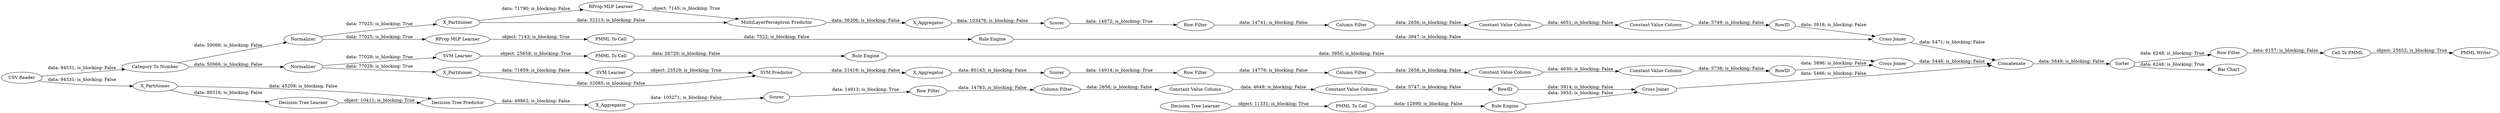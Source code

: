 digraph {
	"-5482183143091462500_39" [label=Normalizer]
	"-3719782667224562028_34" [label="Rule Engine"]
	"-8749453023819393757_35" [label="Rule Engine"]
	"-5482183143091462500_38" [label="Cross Joiner"]
	"4499070043691713951_290" [label="Constant Value Column"]
	"4730126517176296576_7" [label=X_Aggregator]
	"4730126517176296576_39" [label="Cross Joiner"]
	"262706978714398109_292" [label="Constant Value Column"]
	"-5747782331821144055_61" [label="PMML Writer"]
	"-3718778680256177544_38" [label="Cross Joiner"]
	"-5482183143091462500_40" [label=Scorer]
	"-5747782331821144055_62" [label="CSV Reader"]
	"-8749453023819393757_33" [label="SVM Learner"]
	"4499070043691713951_294" [label="Column Filter"]
	"-5747782331821144055_54" [label="Cell To PMML"]
	"-5482183143091462500_31" [label="RProp MLP Learner"]
	"-5747782331821144055_58" [label="Category To Number"]
	"4490752966576473647_293" [label=RowID]
	"4499070043691713951_292" [label="Constant Value Column"]
	"4730126517176296576_2" [label=X_Partitioner]
	"4490752966576473647_294" [label="Column Filter"]
	"-6727076240782884961_33" [label="Decision Tree Learner"]
	"262706978714398109_9" [label="Row Filter"]
	"4730126517176296576_40" [label=Normalizer]
	"4490752966576473647_290" [label="Constant Value Column"]
	"-3718778680256177544_39" [label=Scorer]
	"-5482183143091462500_2" [label=X_Partitioner]
	"4730126517176296576_31" [label="SVM Learner"]
	"4490752966576473647_292" [label="Constant Value Column"]
	"-3719782667224562028_35" [label="RProp MLP Learner"]
	"-5747782331821144055_52" [label=Sorter]
	"-3718778680256177544_32" [label="Decision Tree Predictor"]
	"4490752966576473647_9" [label="Row Filter"]
	"-8749453023819393757_34" [label="PMML To Cell"]
	"-5747782331821144055_53" [label="Row Filter"]
	"4499070043691713951_9" [label="Row Filter"]
	"-6727076240782884961_34" [label="Rule Engine"]
	"262706978714398109_290" [label="Constant Value Column"]
	"-5482183143091462500_7" [label=X_Aggregator]
	"-5482183143091462500_32" [label="MultiLayerPerceptron Predictor"]
	"262706978714398109_293" [label=RowID]
	"4499070043691713951_293" [label=RowID]
	"-3718778680256177544_7" [label=X_Aggregator]
	"-3719782667224562028_22" [label="PMML To Cell"]
	"-5747782331821144055_60" [label=Concatenate]
	"4730126517176296576_32" [label="SVM Predictor"]
	"-5747782331821144055_59" [label="Bar Chart"]
	"-3718778680256177544_31" [label="Decision Tree Learner"]
	"4730126517176296576_41" [label=Scorer]
	"-3718778680256177544_2" [label=X_Partitioner]
	"262706978714398109_294" [label="Column Filter"]
	"-6727076240782884961_28" [label="PMML To Cell"]
	"-3718778680256177544_39" -> "4490752966576473647_9" [label="data: 14913; is_blocking: True"]
	"-5747782331821144055_58" -> "4730126517176296576_40" [label="data: 50066; is_blocking: False"]
	"4490752966576473647_293" -> "-3718778680256177544_38" [label="data: 3914; is_blocking: False"]
	"-3718778680256177544_31" -> "-3718778680256177544_32" [label="object: 10411; is_blocking: True"]
	"-6727076240782884961_34" -> "-3718778680256177544_38" [label="data: 3953; is_blocking: False"]
	"-5482183143091462500_38" -> "-5747782331821144055_60" [label="data: 5471; is_blocking: False"]
	"262706978714398109_294" -> "262706978714398109_290" [label="data: 2656; is_blocking: False"]
	"4490752966576473647_9" -> "4490752966576473647_294" [label="data: 14783; is_blocking: False"]
	"-5747782331821144055_52" -> "-5747782331821144055_59" [label="data: 6248; is_blocking: True"]
	"-3718778680256177544_2" -> "-3718778680256177544_31" [label="data: 89316; is_blocking: False"]
	"-5482183143091462500_2" -> "-5482183143091462500_32" [label="data: 32213; is_blocking: False"]
	"-5482183143091462500_39" -> "-5482183143091462500_2" [label="data: 77025; is_blocking: True"]
	"262706978714398109_9" -> "262706978714398109_294" [label="data: 14741; is_blocking: False"]
	"4730126517176296576_41" -> "4499070043691713951_9" [label="data: 14914; is_blocking: True"]
	"-8749453023819393757_33" -> "-8749453023819393757_34" [label="object: 25658; is_blocking: True"]
	"4730126517176296576_2" -> "4730126517176296576_32" [label="data: 32085; is_blocking: False"]
	"262706978714398109_292" -> "262706978714398109_293" [label="data: 5749; is_blocking: False"]
	"-5482183143091462500_39" -> "-3719782667224562028_35" [label="data: 77025; is_blocking: True"]
	"-6727076240782884961_33" -> "-6727076240782884961_28" [label="object: 11331; is_blocking: True"]
	"-8749453023819393757_35" -> "4730126517176296576_39" [label="data: 3950; is_blocking: False"]
	"-5747782331821144055_54" -> "-5747782331821144055_61" [label="object: 25652; is_blocking: True"]
	"4490752966576473647_290" -> "4490752966576473647_292" [label="data: 4649; is_blocking: False"]
	"-5482183143091462500_7" -> "-5482183143091462500_40" [label="data: 103476; is_blocking: False"]
	"-5747782331821144055_52" -> "-5747782331821144055_53" [label="data: 6248; is_blocking: True"]
	"-8749453023819393757_34" -> "-8749453023819393757_35" [label="data: 26729; is_blocking: False"]
	"4730126517176296576_2" -> "4730126517176296576_31" [label="data: 71859; is_blocking: False"]
	"4499070043691713951_9" -> "4499070043691713951_294" [label="data: 14779; is_blocking: False"]
	"-5482183143091462500_2" -> "-5482183143091462500_31" [label="data: 71790; is_blocking: False"]
	"-3718778680256177544_7" -> "-3718778680256177544_39" [label="data: 105271; is_blocking: False"]
	"4499070043691713951_292" -> "4499070043691713951_293" [label="data: 5738; is_blocking: False"]
	"4730126517176296576_31" -> "4730126517176296576_32" [label="object: 23529; is_blocking: True"]
	"262706978714398109_293" -> "-5482183143091462500_38" [label="data: 3918; is_blocking: False"]
	"-5482183143091462500_31" -> "-5482183143091462500_32" [label="object: 7145; is_blocking: True"]
	"4730126517176296576_40" -> "4730126517176296576_2" [label="data: 77029; is_blocking: True"]
	"-5747782331821144055_53" -> "-5747782331821144055_54" [label="data: 6157; is_blocking: False"]
	"-3719782667224562028_22" -> "-3719782667224562028_34" [label="data: 7522; is_blocking: False"]
	"4730126517176296576_40" -> "-8749453023819393757_33" [label="data: 77029; is_blocking: True"]
	"4499070043691713951_294" -> "4499070043691713951_290" [label="data: 2658; is_blocking: False"]
	"-3719782667224562028_35" -> "-3719782667224562028_22" [label="object: 7143; is_blocking: True"]
	"4499070043691713951_290" -> "4499070043691713951_292" [label="data: 4630; is_blocking: False"]
	"-3718778680256177544_32" -> "-3718778680256177544_7" [label="data: 49862; is_blocking: False"]
	"4730126517176296576_32" -> "4730126517176296576_7" [label="data: 31419; is_blocking: False"]
	"4730126517176296576_7" -> "4730126517176296576_41" [label="data: 80143; is_blocking: False"]
	"-3718778680256177544_38" -> "-5747782331821144055_60" [label="data: 5466; is_blocking: False"]
	"-3718778680256177544_2" -> "-3718778680256177544_32" [label="data: 45208; is_blocking: False"]
	"-5747782331821144055_62" -> "-3718778680256177544_2" [label="data: 94531; is_blocking: False"]
	"-5747782331821144055_60" -> "-5747782331821144055_52" [label="data: 5849; is_blocking: False"]
	"-6727076240782884961_28" -> "-6727076240782884961_34" [label="data: 12890; is_blocking: False"]
	"4490752966576473647_294" -> "4490752966576473647_290" [label="data: 2656; is_blocking: False"]
	"-3719782667224562028_34" -> "-5482183143091462500_38" [label="data: 3947; is_blocking: False"]
	"4730126517176296576_39" -> "-5747782331821144055_60" [label="data: 5448; is_blocking: False"]
	"-5747782331821144055_58" -> "-5482183143091462500_39" [label="data: 50066; is_blocking: False"]
	"4490752966576473647_292" -> "4490752966576473647_293" [label="data: 5747; is_blocking: False"]
	"4499070043691713951_293" -> "4730126517176296576_39" [label="data: 3896; is_blocking: False"]
	"262706978714398109_290" -> "262706978714398109_292" [label="data: 4651; is_blocking: False"]
	"-5747782331821144055_62" -> "-5747782331821144055_58" [label="data: 94531; is_blocking: False"]
	"-5482183143091462500_32" -> "-5482183143091462500_7" [label="data: 36206; is_blocking: False"]
	"-5482183143091462500_40" -> "262706978714398109_9" [label="data: 14872; is_blocking: True"]
	rankdir=LR
}
